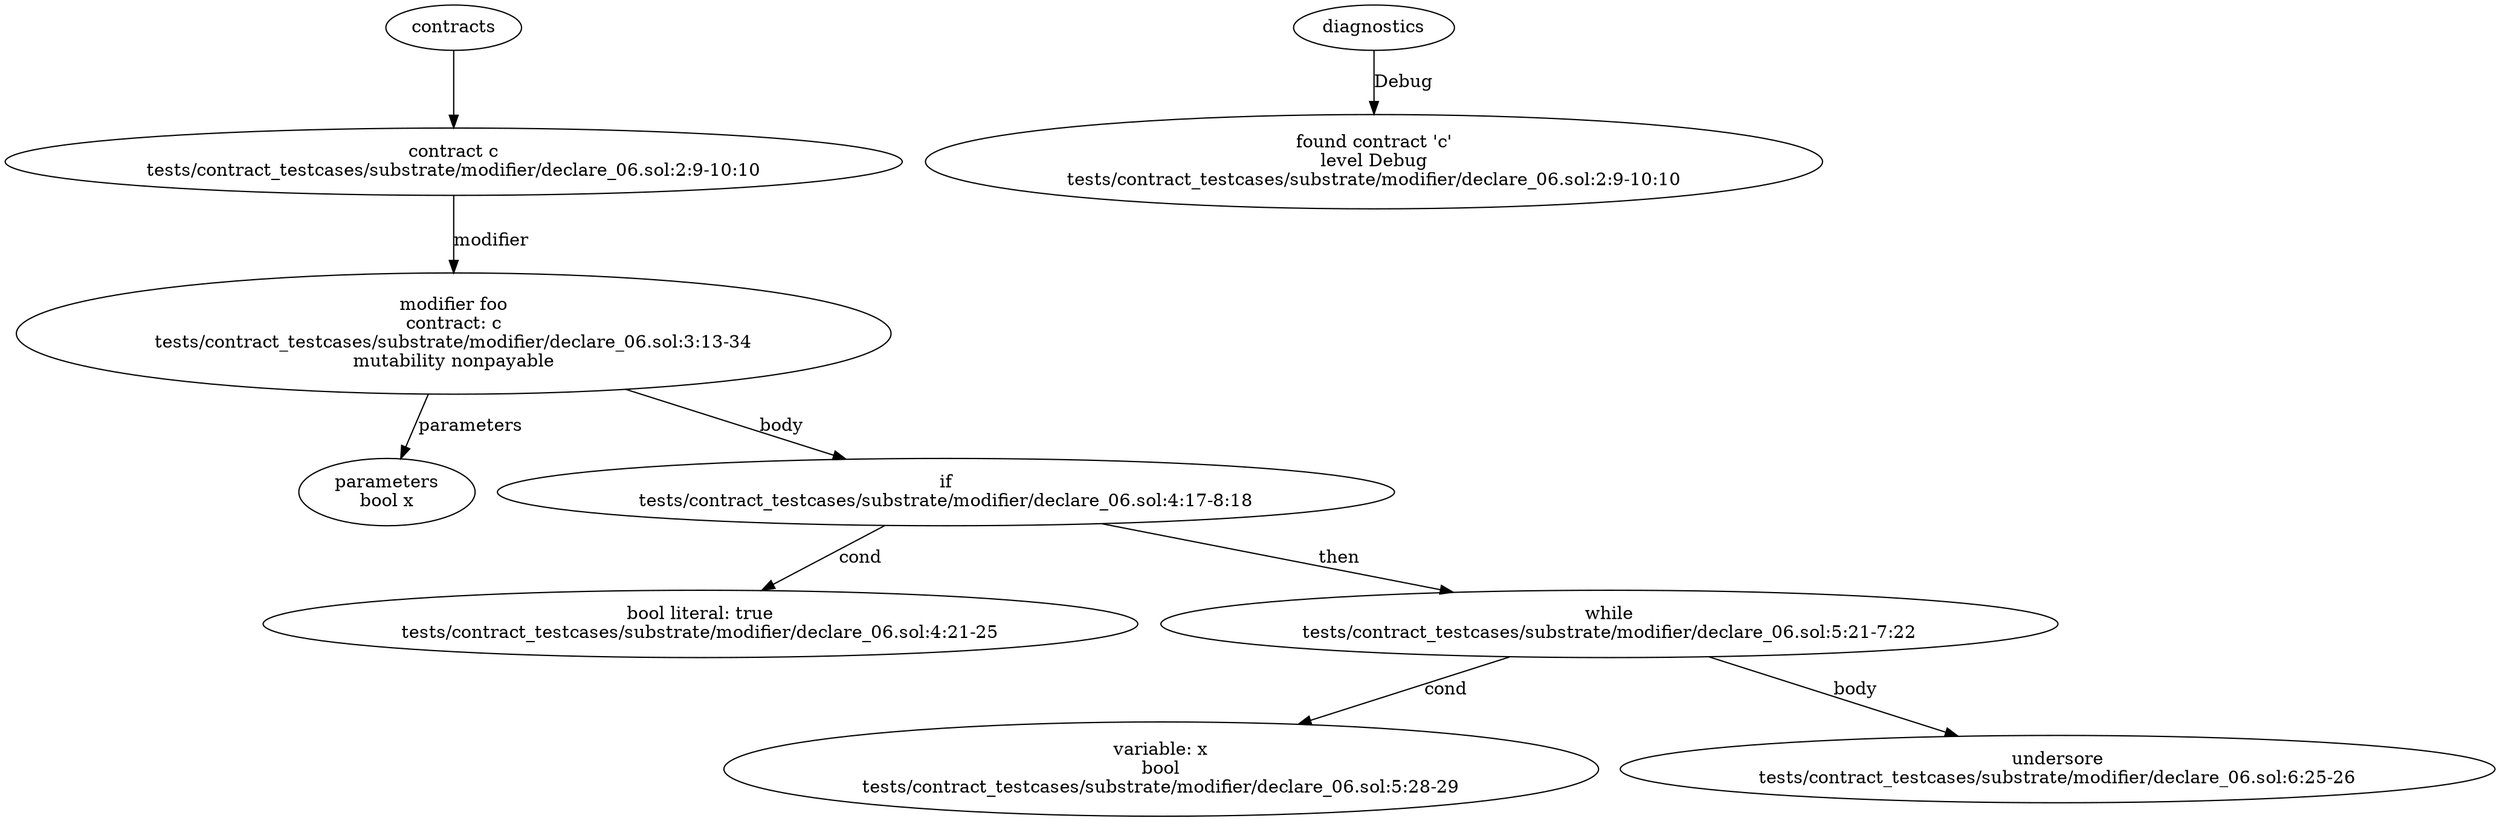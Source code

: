 strict digraph "tests/contract_testcases/substrate/modifier/declare_06.sol" {
	contract [label="contract c\ntests/contract_testcases/substrate/modifier/declare_06.sol:2:9-10:10"]
	foo [label="modifier foo\ncontract: c\ntests/contract_testcases/substrate/modifier/declare_06.sol:3:13-34\nmutability nonpayable"]
	parameters [label="parameters\nbool x"]
	if [label="if\ntests/contract_testcases/substrate/modifier/declare_06.sol:4:17-8:18"]
	bool_literal [label="bool literal: true\ntests/contract_testcases/substrate/modifier/declare_06.sol:4:21-25"]
	while [label="while\ntests/contract_testcases/substrate/modifier/declare_06.sol:5:21-7:22"]
	variable [label="variable: x\nbool\ntests/contract_testcases/substrate/modifier/declare_06.sol:5:28-29"]
	underscore [label="undersore\ntests/contract_testcases/substrate/modifier/declare_06.sol:6:25-26"]
	diagnostic [label="found contract 'c'\nlevel Debug\ntests/contract_testcases/substrate/modifier/declare_06.sol:2:9-10:10"]
	contracts -> contract
	contract -> foo [label="modifier"]
	foo -> parameters [label="parameters"]
	foo -> if [label="body"]
	if -> bool_literal [label="cond"]
	if -> while [label="then"]
	while -> variable [label="cond"]
	while -> underscore [label="body"]
	diagnostics -> diagnostic [label="Debug"]
}
